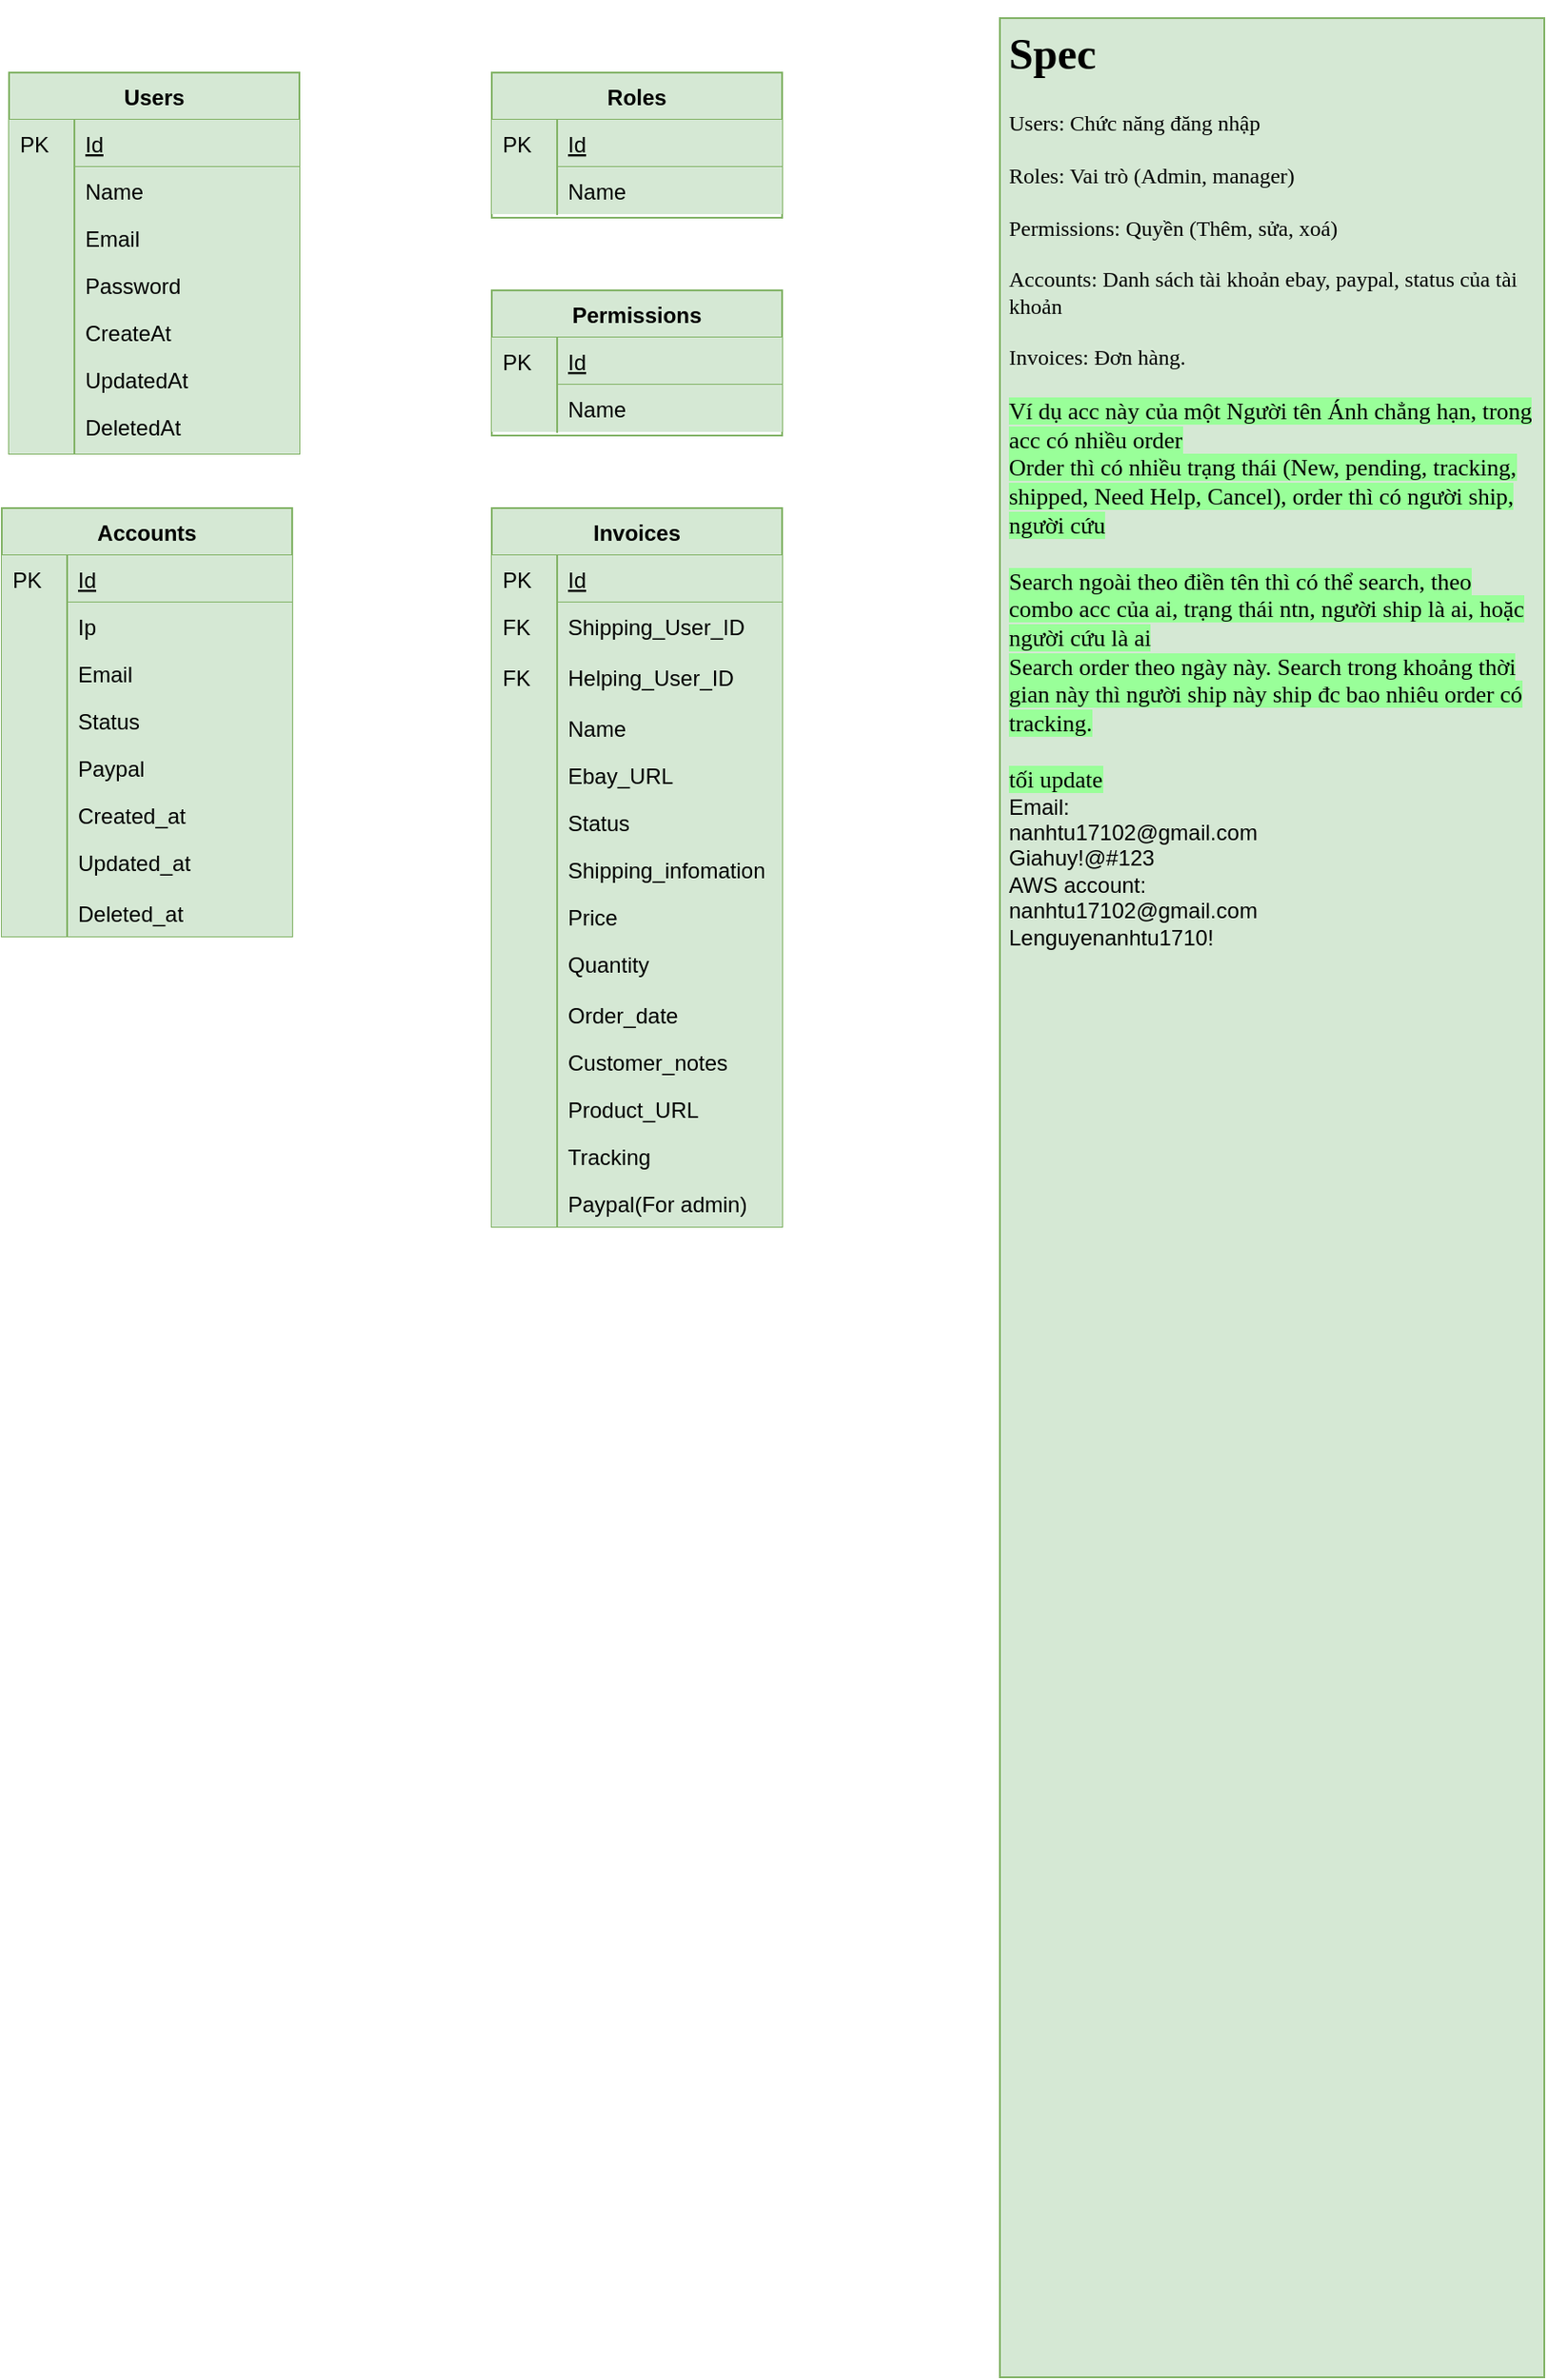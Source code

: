 <mxfile version="14.5.1" type="github">
  <diagram id="y0ZnOP137szRTd-gRZoK" name="Page-1">
    <mxGraphModel dx="946" dy="549" grid="1" gridSize="10" guides="1" tooltips="1" connect="1" arrows="1" fold="1" page="1" pageScale="1" pageWidth="850" pageHeight="1100" math="0" shadow="0">
      <root>
        <mxCell id="0" />
        <mxCell id="1" parent="0" />
        <mxCell id="boPJylaTcidCuEN8FEum-6" value="Users" style="swimlane;fontStyle=1;childLayout=stackLayout;horizontal=1;startSize=26;horizontalStack=0;resizeParent=1;resizeLast=0;collapsible=1;marginBottom=0;rounded=0;shadow=0;strokeWidth=1;fillColor=#d5e8d4;strokeColor=#82b366;" parent="1" vertex="1">
          <mxGeometry x="54" y="40" width="160" height="210" as="geometry">
            <mxRectangle x="260" y="80" width="160" height="26" as="alternateBounds" />
          </mxGeometry>
        </mxCell>
        <mxCell id="boPJylaTcidCuEN8FEum-7" value="Id" style="shape=partialRectangle;top=0;left=0;right=0;bottom=1;align=left;verticalAlign=top;fillColor=#d5e8d4;spacingLeft=40;spacingRight=4;overflow=hidden;rotatable=0;points=[[0,0.5],[1,0.5]];portConstraint=eastwest;dropTarget=0;rounded=0;shadow=0;strokeWidth=1;fontStyle=4;strokeColor=#82b366;" parent="boPJylaTcidCuEN8FEum-6" vertex="1">
          <mxGeometry y="26" width="160" height="26" as="geometry" />
        </mxCell>
        <mxCell id="boPJylaTcidCuEN8FEum-8" value="PK" style="shape=partialRectangle;top=0;left=0;bottom=0;fillColor=#d5e8d4;align=left;verticalAlign=top;spacingLeft=4;spacingRight=4;overflow=hidden;rotatable=0;points=[];portConstraint=eastwest;part=1;strokeColor=#82b366;" parent="boPJylaTcidCuEN8FEum-7" vertex="1" connectable="0">
          <mxGeometry width="36" height="26" as="geometry" />
        </mxCell>
        <mxCell id="boPJylaTcidCuEN8FEum-9" value="Name" style="shape=partialRectangle;top=0;left=0;right=0;bottom=0;align=left;verticalAlign=top;fillColor=#d5e8d4;spacingLeft=40;spacingRight=4;overflow=hidden;rotatable=0;points=[[0,0.5],[1,0.5]];portConstraint=eastwest;dropTarget=0;rounded=0;shadow=0;strokeWidth=1;strokeColor=#82b366;" parent="boPJylaTcidCuEN8FEum-6" vertex="1">
          <mxGeometry y="52" width="160" height="26" as="geometry" />
        </mxCell>
        <mxCell id="boPJylaTcidCuEN8FEum-10" value="" style="shape=partialRectangle;top=0;left=0;bottom=0;fillColor=#d5e8d4;align=left;verticalAlign=top;spacingLeft=4;spacingRight=4;overflow=hidden;rotatable=0;points=[];portConstraint=eastwest;part=1;strokeColor=#82b366;" parent="boPJylaTcidCuEN8FEum-9" vertex="1" connectable="0">
          <mxGeometry width="36" height="26" as="geometry" />
        </mxCell>
        <mxCell id="boPJylaTcidCuEN8FEum-11" value="Email" style="shape=partialRectangle;top=0;left=0;right=0;bottom=0;align=left;verticalAlign=top;fillColor=#d5e8d4;spacingLeft=40;spacingRight=4;overflow=hidden;rotatable=0;points=[[0,0.5],[1,0.5]];portConstraint=eastwest;dropTarget=0;rounded=0;shadow=0;strokeWidth=1;strokeColor=#82b366;" parent="boPJylaTcidCuEN8FEum-6" vertex="1">
          <mxGeometry y="78" width="160" height="26" as="geometry" />
        </mxCell>
        <mxCell id="boPJylaTcidCuEN8FEum-12" value="" style="shape=partialRectangle;top=0;left=0;bottom=0;fillColor=#d5e8d4;align=left;verticalAlign=top;spacingLeft=4;spacingRight=4;overflow=hidden;rotatable=0;points=[];portConstraint=eastwest;part=1;strokeColor=#82b366;" parent="boPJylaTcidCuEN8FEum-11" vertex="1" connectable="0">
          <mxGeometry width="36" height="26" as="geometry" />
        </mxCell>
        <mxCell id="boPJylaTcidCuEN8FEum-13" value="Password" style="shape=partialRectangle;top=0;left=0;right=0;bottom=0;align=left;verticalAlign=top;fillColor=#d5e8d4;spacingLeft=40;spacingRight=4;overflow=hidden;rotatable=0;points=[[0,0.5],[1,0.5]];portConstraint=eastwest;dropTarget=0;rounded=0;shadow=0;strokeWidth=1;strokeColor=#82b366;" parent="boPJylaTcidCuEN8FEum-6" vertex="1">
          <mxGeometry y="104" width="160" height="26" as="geometry" />
        </mxCell>
        <mxCell id="boPJylaTcidCuEN8FEum-14" value="" style="shape=partialRectangle;top=0;left=0;bottom=0;fillColor=#d5e8d4;align=left;verticalAlign=top;spacingLeft=4;spacingRight=4;overflow=hidden;rotatable=0;points=[];portConstraint=eastwest;part=1;strokeColor=#82b366;" parent="boPJylaTcidCuEN8FEum-13" vertex="1" connectable="0">
          <mxGeometry width="36" height="26" as="geometry" />
        </mxCell>
        <mxCell id="boPJylaTcidCuEN8FEum-15" value="CreateAt" style="shape=partialRectangle;top=0;left=0;right=0;bottom=0;align=left;verticalAlign=top;fillColor=#d5e8d4;spacingLeft=40;spacingRight=4;overflow=hidden;rotatable=0;points=[[0,0.5],[1,0.5]];portConstraint=eastwest;dropTarget=0;rounded=0;shadow=0;strokeWidth=1;strokeColor=#82b366;" parent="boPJylaTcidCuEN8FEum-6" vertex="1">
          <mxGeometry y="130" width="160" height="26" as="geometry" />
        </mxCell>
        <mxCell id="boPJylaTcidCuEN8FEum-16" value="" style="shape=partialRectangle;top=0;left=0;bottom=0;fillColor=#d5e8d4;align=left;verticalAlign=top;spacingLeft=4;spacingRight=4;overflow=hidden;rotatable=0;points=[];portConstraint=eastwest;part=1;strokeColor=#82b366;" parent="boPJylaTcidCuEN8FEum-15" vertex="1" connectable="0">
          <mxGeometry width="36" height="26" as="geometry" />
        </mxCell>
        <mxCell id="boPJylaTcidCuEN8FEum-17" value="UpdatedAt" style="shape=partialRectangle;top=0;left=0;right=0;bottom=0;align=left;verticalAlign=top;fillColor=#d5e8d4;spacingLeft=40;spacingRight=4;overflow=hidden;rotatable=0;points=[[0,0.5],[1,0.5]];portConstraint=eastwest;dropTarget=0;rounded=0;shadow=0;strokeWidth=1;strokeColor=#82b366;" parent="boPJylaTcidCuEN8FEum-6" vertex="1">
          <mxGeometry y="156" width="160" height="26" as="geometry" />
        </mxCell>
        <mxCell id="boPJylaTcidCuEN8FEum-18" value="" style="shape=partialRectangle;top=0;left=0;bottom=0;fillColor=#d5e8d4;align=left;verticalAlign=top;spacingLeft=4;spacingRight=4;overflow=hidden;rotatable=0;points=[];portConstraint=eastwest;part=1;strokeColor=#82b366;" parent="boPJylaTcidCuEN8FEum-17" vertex="1" connectable="0">
          <mxGeometry width="36" height="26" as="geometry" />
        </mxCell>
        <mxCell id="boPJylaTcidCuEN8FEum-19" value="DeletedAt" style="shape=partialRectangle;top=0;left=0;right=0;bottom=0;align=left;verticalAlign=top;fillColor=#d5e8d4;spacingLeft=40;spacingRight=4;overflow=hidden;rotatable=0;points=[[0,0.5],[1,0.5]];portConstraint=eastwest;dropTarget=0;rounded=0;shadow=0;strokeWidth=1;strokeColor=#82b366;" parent="boPJylaTcidCuEN8FEum-6" vertex="1">
          <mxGeometry y="182" width="160" height="28" as="geometry" />
        </mxCell>
        <mxCell id="boPJylaTcidCuEN8FEum-20" value="" style="shape=partialRectangle;top=0;left=0;bottom=0;fillColor=#d5e8d4;align=left;verticalAlign=top;spacingLeft=4;spacingRight=4;overflow=hidden;rotatable=0;points=[];portConstraint=eastwest;part=1;strokeColor=#82b366;" parent="boPJylaTcidCuEN8FEum-19" vertex="1" connectable="0">
          <mxGeometry width="36" height="28" as="geometry" />
        </mxCell>
        <mxCell id="boPJylaTcidCuEN8FEum-21" value="Roles" style="swimlane;fontStyle=1;childLayout=stackLayout;horizontal=1;startSize=26;horizontalStack=0;resizeParent=1;resizeLast=0;collapsible=1;marginBottom=0;rounded=0;shadow=0;strokeWidth=1;fillColor=#d5e8d4;strokeColor=#82b366;" parent="1" vertex="1">
          <mxGeometry x="320" y="40" width="160" height="80" as="geometry">
            <mxRectangle x="260" y="80" width="160" height="26" as="alternateBounds" />
          </mxGeometry>
        </mxCell>
        <mxCell id="boPJylaTcidCuEN8FEum-22" value="Id" style="shape=partialRectangle;top=0;left=0;right=0;bottom=1;align=left;verticalAlign=top;fillColor=#d5e8d4;spacingLeft=40;spacingRight=4;overflow=hidden;rotatable=0;points=[[0,0.5],[1,0.5]];portConstraint=eastwest;dropTarget=0;rounded=0;shadow=0;strokeWidth=1;fontStyle=4;strokeColor=#82b366;" parent="boPJylaTcidCuEN8FEum-21" vertex="1">
          <mxGeometry y="26" width="160" height="26" as="geometry" />
        </mxCell>
        <mxCell id="boPJylaTcidCuEN8FEum-23" value="PK" style="shape=partialRectangle;top=0;left=0;bottom=0;fillColor=#d5e8d4;align=left;verticalAlign=top;spacingLeft=4;spacingRight=4;overflow=hidden;rotatable=0;points=[];portConstraint=eastwest;part=1;strokeColor=#82b366;" parent="boPJylaTcidCuEN8FEum-22" vertex="1" connectable="0">
          <mxGeometry width="36" height="26" as="geometry" />
        </mxCell>
        <mxCell id="boPJylaTcidCuEN8FEum-24" value="Name" style="shape=partialRectangle;top=0;left=0;right=0;bottom=0;align=left;verticalAlign=top;fillColor=#d5e8d4;spacingLeft=40;spacingRight=4;overflow=hidden;rotatable=0;points=[[0,0.5],[1,0.5]];portConstraint=eastwest;dropTarget=0;rounded=0;shadow=0;strokeWidth=1;strokeColor=#82b366;" parent="boPJylaTcidCuEN8FEum-21" vertex="1">
          <mxGeometry y="52" width="160" height="26" as="geometry" />
        </mxCell>
        <mxCell id="boPJylaTcidCuEN8FEum-25" value="" style="shape=partialRectangle;top=0;left=0;bottom=0;fillColor=#d5e8d4;align=left;verticalAlign=top;spacingLeft=4;spacingRight=4;overflow=hidden;rotatable=0;points=[];portConstraint=eastwest;part=1;strokeColor=#82b366;" parent="boPJylaTcidCuEN8FEum-24" vertex="1" connectable="0">
          <mxGeometry width="36" height="26" as="geometry" />
        </mxCell>
        <mxCell id="boPJylaTcidCuEN8FEum-37" value="&lt;h1&gt;&lt;font face=&quot;Times New Roman&quot;&gt;Spec&lt;/font&gt;&lt;/h1&gt;&lt;div&gt;&lt;font face=&quot;Times New Roman&quot;&gt;Users: Chức năng đăng nhập&lt;br&gt;&lt;br&gt;Roles: Vai trò (Admin, manager)&lt;br&gt;&lt;br&gt;&lt;/font&gt;&lt;/div&gt;&lt;div&gt;&lt;font face=&quot;Times New Roman&quot;&gt;Permissions: Quyền (Thêm, sửa, xoá)&lt;br&gt;&lt;br&gt;Accounts: Danh sách tài khoản ebay, paypal, status của tài khoản&lt;br&gt;&lt;br&gt;Invoices: Đơn hàng.&lt;br&gt;&lt;br&gt;&lt;span style=&quot;font-size: 13px ; text-align: center ; background-color: rgb(153 , 255 , 153)&quot;&gt;Ví dụ acc này của một Người tên Ánh chẳng hạn, trong acc có nhiều order&lt;br&gt;Order thì có nhiều trạng thái (New, pending, tracking, shipped, Need Help, Cancel), order thì có người ship, người cứu&lt;br&gt;&lt;br&gt;Search ngoài theo điền tên thì có thể search, theo combo acc của ai, trạng thái ntn, người ship là ai, hoặc người cứu là ai&lt;br&gt;Search order theo ngày này. Search trong khoảng thời gian này thì người ship này ship đc bao nhiêu order có tracking.&lt;br&gt;&lt;br&gt;tối update&lt;br&gt;&lt;/span&gt;&lt;/font&gt;Email:&lt;br&gt;nanhtu17102@gmail.com&lt;br&gt;Giahuy!@#123&lt;br&gt;AWS account:&lt;br&gt;nanhtu17102@gmail.com&lt;br&gt;Lenguyenanhtu1710!&lt;br&gt;&lt;/div&gt;" style="text;html=1;strokeColor=#82b366;fillColor=#d5e8d4;spacing=5;spacingTop=-20;whiteSpace=wrap;overflow=hidden;rounded=0;" parent="1" vertex="1">
          <mxGeometry x="600" y="10" width="300" height="1300" as="geometry" />
        </mxCell>
        <mxCell id="boPJylaTcidCuEN8FEum-38" value="Permissions" style="swimlane;fontStyle=1;childLayout=stackLayout;horizontal=1;startSize=26;horizontalStack=0;resizeParent=1;resizeLast=0;collapsible=1;marginBottom=0;rounded=0;shadow=0;strokeWidth=1;fillColor=#d5e8d4;strokeColor=#82b366;" parent="1" vertex="1">
          <mxGeometry x="320" y="160" width="160" height="80" as="geometry">
            <mxRectangle x="260" y="80" width="160" height="26" as="alternateBounds" />
          </mxGeometry>
        </mxCell>
        <mxCell id="boPJylaTcidCuEN8FEum-39" value="Id" style="shape=partialRectangle;top=0;left=0;right=0;bottom=1;align=left;verticalAlign=top;fillColor=#d5e8d4;spacingLeft=40;spacingRight=4;overflow=hidden;rotatable=0;points=[[0,0.5],[1,0.5]];portConstraint=eastwest;dropTarget=0;rounded=0;shadow=0;strokeWidth=1;fontStyle=4;strokeColor=#82b366;" parent="boPJylaTcidCuEN8FEum-38" vertex="1">
          <mxGeometry y="26" width="160" height="26" as="geometry" />
        </mxCell>
        <mxCell id="boPJylaTcidCuEN8FEum-40" value="PK" style="shape=partialRectangle;top=0;left=0;bottom=0;fillColor=#d5e8d4;align=left;verticalAlign=top;spacingLeft=4;spacingRight=4;overflow=hidden;rotatable=0;points=[];portConstraint=eastwest;part=1;strokeColor=#82b366;" parent="boPJylaTcidCuEN8FEum-39" vertex="1" connectable="0">
          <mxGeometry width="36" height="26" as="geometry" />
        </mxCell>
        <mxCell id="boPJylaTcidCuEN8FEum-41" value="Name" style="shape=partialRectangle;top=0;left=0;right=0;bottom=0;align=left;verticalAlign=top;fillColor=#d5e8d4;spacingLeft=40;spacingRight=4;overflow=hidden;rotatable=0;points=[[0,0.5],[1,0.5]];portConstraint=eastwest;dropTarget=0;rounded=0;shadow=0;strokeWidth=1;strokeColor=#82b366;" parent="boPJylaTcidCuEN8FEum-38" vertex="1">
          <mxGeometry y="52" width="160" height="26" as="geometry" />
        </mxCell>
        <mxCell id="boPJylaTcidCuEN8FEum-42" value="" style="shape=partialRectangle;top=0;left=0;bottom=0;fillColor=#d5e8d4;align=left;verticalAlign=top;spacingLeft=4;spacingRight=4;overflow=hidden;rotatable=0;points=[];portConstraint=eastwest;part=1;strokeColor=#82b366;" parent="boPJylaTcidCuEN8FEum-41" vertex="1" connectable="0">
          <mxGeometry width="36" height="26" as="geometry" />
        </mxCell>
        <mxCell id="boPJylaTcidCuEN8FEum-43" value="Accounts" style="swimlane;fontStyle=1;childLayout=stackLayout;horizontal=1;startSize=26;horizontalStack=0;resizeParent=1;resizeLast=0;collapsible=1;marginBottom=0;rounded=0;shadow=0;strokeWidth=1;fillColor=#d5e8d4;strokeColor=#82b366;" parent="1" vertex="1">
          <mxGeometry x="50" y="280" width="160" height="236" as="geometry">
            <mxRectangle x="260" y="80" width="160" height="26" as="alternateBounds" />
          </mxGeometry>
        </mxCell>
        <mxCell id="boPJylaTcidCuEN8FEum-44" value="Id" style="shape=partialRectangle;top=0;left=0;right=0;bottom=1;align=left;verticalAlign=top;fillColor=#d5e8d4;spacingLeft=40;spacingRight=4;overflow=hidden;rotatable=0;points=[[0,0.5],[1,0.5]];portConstraint=eastwest;dropTarget=0;rounded=0;shadow=0;strokeWidth=1;fontStyle=4;strokeColor=#82b366;" parent="boPJylaTcidCuEN8FEum-43" vertex="1">
          <mxGeometry y="26" width="160" height="26" as="geometry" />
        </mxCell>
        <mxCell id="boPJylaTcidCuEN8FEum-45" value="PK" style="shape=partialRectangle;top=0;left=0;bottom=0;fillColor=#d5e8d4;align=left;verticalAlign=top;spacingLeft=4;spacingRight=4;overflow=hidden;rotatable=0;points=[];portConstraint=eastwest;part=1;strokeColor=#82b366;" parent="boPJylaTcidCuEN8FEum-44" vertex="1" connectable="0">
          <mxGeometry width="36" height="26" as="geometry" />
        </mxCell>
        <mxCell id="boPJylaTcidCuEN8FEum-46" value="Ip" style="shape=partialRectangle;top=0;left=0;right=0;bottom=0;align=left;verticalAlign=top;fillColor=#d5e8d4;spacingLeft=40;spacingRight=4;overflow=hidden;rotatable=0;points=[[0,0.5],[1,0.5]];portConstraint=eastwest;dropTarget=0;rounded=0;shadow=0;strokeWidth=1;strokeColor=#82b366;" parent="boPJylaTcidCuEN8FEum-43" vertex="1">
          <mxGeometry y="52" width="160" height="26" as="geometry" />
        </mxCell>
        <mxCell id="boPJylaTcidCuEN8FEum-47" value="" style="shape=partialRectangle;top=0;left=0;bottom=0;fillColor=#d5e8d4;align=left;verticalAlign=top;spacingLeft=4;spacingRight=4;overflow=hidden;rotatable=0;points=[];portConstraint=eastwest;part=1;strokeColor=#82b366;" parent="boPJylaTcidCuEN8FEum-46" vertex="1" connectable="0">
          <mxGeometry width="36" height="26" as="geometry" />
        </mxCell>
        <mxCell id="boPJylaTcidCuEN8FEum-48" value="Email" style="shape=partialRectangle;top=0;left=0;right=0;bottom=0;align=left;verticalAlign=top;fillColor=#d5e8d4;spacingLeft=40;spacingRight=4;overflow=hidden;rotatable=0;points=[[0,0.5],[1,0.5]];portConstraint=eastwest;dropTarget=0;rounded=0;shadow=0;strokeWidth=1;strokeColor=#82b366;" parent="boPJylaTcidCuEN8FEum-43" vertex="1">
          <mxGeometry y="78" width="160" height="26" as="geometry" />
        </mxCell>
        <mxCell id="boPJylaTcidCuEN8FEum-49" value="" style="shape=partialRectangle;top=0;left=0;bottom=0;fillColor=#d5e8d4;align=left;verticalAlign=top;spacingLeft=4;spacingRight=4;overflow=hidden;rotatable=0;points=[];portConstraint=eastwest;part=1;strokeColor=#82b366;" parent="boPJylaTcidCuEN8FEum-48" vertex="1" connectable="0">
          <mxGeometry width="36" height="26" as="geometry" />
        </mxCell>
        <mxCell id="boPJylaTcidCuEN8FEum-50" value="Status" style="shape=partialRectangle;top=0;left=0;right=0;bottom=0;align=left;verticalAlign=top;fillColor=#d5e8d4;spacingLeft=40;spacingRight=4;overflow=hidden;rotatable=0;points=[[0,0.5],[1,0.5]];portConstraint=eastwest;dropTarget=0;rounded=0;shadow=0;strokeWidth=1;strokeColor=#82b366;" parent="boPJylaTcidCuEN8FEum-43" vertex="1">
          <mxGeometry y="104" width="160" height="26" as="geometry" />
        </mxCell>
        <mxCell id="boPJylaTcidCuEN8FEum-51" value="" style="shape=partialRectangle;top=0;left=0;bottom=0;fillColor=#d5e8d4;align=left;verticalAlign=top;spacingLeft=4;spacingRight=4;overflow=hidden;rotatable=0;points=[];portConstraint=eastwest;part=1;strokeColor=#82b366;" parent="boPJylaTcidCuEN8FEum-50" vertex="1" connectable="0">
          <mxGeometry width="36" height="26" as="geometry" />
        </mxCell>
        <mxCell id="boPJylaTcidCuEN8FEum-52" value="Paypal" style="shape=partialRectangle;top=0;left=0;right=0;bottom=0;align=left;verticalAlign=top;fillColor=#d5e8d4;spacingLeft=40;spacingRight=4;overflow=hidden;rotatable=0;points=[[0,0.5],[1,0.5]];portConstraint=eastwest;dropTarget=0;rounded=0;shadow=0;strokeWidth=1;strokeColor=#82b366;" parent="boPJylaTcidCuEN8FEum-43" vertex="1">
          <mxGeometry y="130" width="160" height="26" as="geometry" />
        </mxCell>
        <mxCell id="boPJylaTcidCuEN8FEum-53" value="" style="shape=partialRectangle;top=0;left=0;bottom=0;fillColor=#d5e8d4;align=left;verticalAlign=top;spacingLeft=4;spacingRight=4;overflow=hidden;rotatable=0;points=[];portConstraint=eastwest;part=1;strokeColor=#82b366;" parent="boPJylaTcidCuEN8FEum-52" vertex="1" connectable="0">
          <mxGeometry width="36" height="26" as="geometry" />
        </mxCell>
        <mxCell id="boPJylaTcidCuEN8FEum-54" value="Created_at" style="shape=partialRectangle;top=0;left=0;right=0;bottom=0;align=left;verticalAlign=top;fillColor=#d5e8d4;spacingLeft=40;spacingRight=4;overflow=hidden;rotatable=0;points=[[0,0.5],[1,0.5]];portConstraint=eastwest;dropTarget=0;rounded=0;shadow=0;strokeWidth=1;strokeColor=#82b366;" parent="boPJylaTcidCuEN8FEum-43" vertex="1">
          <mxGeometry y="156" width="160" height="26" as="geometry" />
        </mxCell>
        <mxCell id="boPJylaTcidCuEN8FEum-55" value="" style="shape=partialRectangle;top=0;left=0;bottom=0;fillColor=#d5e8d4;align=left;verticalAlign=top;spacingLeft=4;spacingRight=4;overflow=hidden;rotatable=0;points=[];portConstraint=eastwest;part=1;strokeColor=#82b366;" parent="boPJylaTcidCuEN8FEum-54" vertex="1" connectable="0">
          <mxGeometry width="36" height="26" as="geometry" />
        </mxCell>
        <mxCell id="boPJylaTcidCuEN8FEum-56" value="Updated_at" style="shape=partialRectangle;top=0;left=0;right=0;bottom=0;align=left;verticalAlign=top;fillColor=#d5e8d4;spacingLeft=40;spacingRight=4;overflow=hidden;rotatable=0;points=[[0,0.5],[1,0.5]];portConstraint=eastwest;dropTarget=0;rounded=0;shadow=0;strokeWidth=1;strokeColor=#82b366;" parent="boPJylaTcidCuEN8FEum-43" vertex="1">
          <mxGeometry y="182" width="160" height="28" as="geometry" />
        </mxCell>
        <mxCell id="boPJylaTcidCuEN8FEum-57" value="" style="shape=partialRectangle;top=0;left=0;bottom=0;fillColor=#d5e8d4;align=left;verticalAlign=top;spacingLeft=4;spacingRight=4;overflow=hidden;rotatable=0;points=[];portConstraint=eastwest;part=1;strokeColor=#82b366;" parent="boPJylaTcidCuEN8FEum-56" vertex="1" connectable="0">
          <mxGeometry width="36" height="28" as="geometry" />
        </mxCell>
        <mxCell id="r5H1ifJNaRZj2MKZkOvh-1" value="Deleted_at" style="shape=partialRectangle;top=0;left=0;right=0;bottom=0;align=left;verticalAlign=top;fillColor=#d5e8d4;spacingLeft=40;spacingRight=4;overflow=hidden;rotatable=0;points=[[0,0.5],[1,0.5]];portConstraint=eastwest;dropTarget=0;rounded=0;shadow=0;strokeWidth=1;strokeColor=#82b366;" vertex="1" parent="boPJylaTcidCuEN8FEum-43">
          <mxGeometry y="210" width="160" height="26" as="geometry" />
        </mxCell>
        <mxCell id="r5H1ifJNaRZj2MKZkOvh-2" value="" style="shape=partialRectangle;top=0;left=0;bottom=0;fillColor=#d5e8d4;align=left;verticalAlign=top;spacingLeft=4;spacingRight=4;overflow=hidden;rotatable=0;points=[];portConstraint=eastwest;part=1;strokeColor=#82b366;" vertex="1" connectable="0" parent="r5H1ifJNaRZj2MKZkOvh-1">
          <mxGeometry width="36" height="26" as="geometry" />
        </mxCell>
        <mxCell id="r5H1ifJNaRZj2MKZkOvh-3" value="Invoices" style="swimlane;fontStyle=1;childLayout=stackLayout;horizontal=1;startSize=26;horizontalStack=0;resizeParent=1;resizeLast=0;collapsible=1;marginBottom=0;rounded=0;shadow=0;strokeWidth=1;fillColor=#d5e8d4;strokeColor=#82b366;" vertex="1" parent="1">
          <mxGeometry x="320" y="280" width="160" height="396" as="geometry">
            <mxRectangle x="260" y="80" width="160" height="26" as="alternateBounds" />
          </mxGeometry>
        </mxCell>
        <mxCell id="r5H1ifJNaRZj2MKZkOvh-4" value="Id" style="shape=partialRectangle;top=0;left=0;right=0;bottom=1;align=left;verticalAlign=top;fillColor=#d5e8d4;spacingLeft=40;spacingRight=4;overflow=hidden;rotatable=0;points=[[0,0.5],[1,0.5]];portConstraint=eastwest;dropTarget=0;rounded=0;shadow=0;strokeWidth=1;fontStyle=4;strokeColor=#82b366;" vertex="1" parent="r5H1ifJNaRZj2MKZkOvh-3">
          <mxGeometry y="26" width="160" height="26" as="geometry" />
        </mxCell>
        <mxCell id="r5H1ifJNaRZj2MKZkOvh-5" value="PK" style="shape=partialRectangle;top=0;left=0;bottom=0;fillColor=#d5e8d4;align=left;verticalAlign=top;spacingLeft=4;spacingRight=4;overflow=hidden;rotatable=0;points=[];portConstraint=eastwest;part=1;strokeColor=#82b366;" vertex="1" connectable="0" parent="r5H1ifJNaRZj2MKZkOvh-4">
          <mxGeometry width="36" height="26" as="geometry" />
        </mxCell>
        <mxCell id="r5H1ifJNaRZj2MKZkOvh-20" value="Shipping_User_ID" style="shape=partialRectangle;top=0;left=0;right=0;bottom=0;align=left;verticalAlign=top;fillColor=#d5e8d4;spacingLeft=40;spacingRight=4;overflow=hidden;rotatable=0;points=[[0,0.5],[1,0.5]];portConstraint=eastwest;dropTarget=0;rounded=0;shadow=0;strokeWidth=1;strokeColor=#82b366;" vertex="1" parent="r5H1ifJNaRZj2MKZkOvh-3">
          <mxGeometry y="52" width="160" height="28" as="geometry" />
        </mxCell>
        <mxCell id="r5H1ifJNaRZj2MKZkOvh-21" value="FK" style="shape=partialRectangle;top=0;left=0;bottom=0;fillColor=#d5e8d4;align=left;verticalAlign=top;spacingLeft=4;spacingRight=4;overflow=hidden;rotatable=0;points=[];portConstraint=eastwest;part=1;strokeColor=#82b366;" vertex="1" connectable="0" parent="r5H1ifJNaRZj2MKZkOvh-20">
          <mxGeometry width="36" height="28" as="geometry" />
        </mxCell>
        <mxCell id="r5H1ifJNaRZj2MKZkOvh-24" value="Helping_User_ID" style="shape=partialRectangle;top=0;left=0;right=0;bottom=0;align=left;verticalAlign=top;fillColor=#d5e8d4;spacingLeft=40;spacingRight=4;overflow=hidden;rotatable=0;points=[[0,0.5],[1,0.5]];portConstraint=eastwest;dropTarget=0;rounded=0;shadow=0;strokeWidth=1;strokeColor=#82b366;" vertex="1" parent="r5H1ifJNaRZj2MKZkOvh-3">
          <mxGeometry y="80" width="160" height="28" as="geometry" />
        </mxCell>
        <mxCell id="r5H1ifJNaRZj2MKZkOvh-25" value="FK" style="shape=partialRectangle;top=0;left=0;bottom=0;fillColor=#d5e8d4;align=left;verticalAlign=top;spacingLeft=4;spacingRight=4;overflow=hidden;rotatable=0;points=[];portConstraint=eastwest;part=1;strokeColor=#82b366;" vertex="1" connectable="0" parent="r5H1ifJNaRZj2MKZkOvh-24">
          <mxGeometry width="36" height="28" as="geometry" />
        </mxCell>
        <mxCell id="r5H1ifJNaRZj2MKZkOvh-6" value="Name" style="shape=partialRectangle;top=0;left=0;right=0;bottom=0;align=left;verticalAlign=top;fillColor=#d5e8d4;spacingLeft=40;spacingRight=4;overflow=hidden;rotatable=0;points=[[0,0.5],[1,0.5]];portConstraint=eastwest;dropTarget=0;rounded=0;shadow=0;strokeWidth=1;strokeColor=#82b366;" vertex="1" parent="r5H1ifJNaRZj2MKZkOvh-3">
          <mxGeometry y="108" width="160" height="26" as="geometry" />
        </mxCell>
        <mxCell id="r5H1ifJNaRZj2MKZkOvh-7" value="" style="shape=partialRectangle;top=0;left=0;bottom=0;fillColor=#d5e8d4;align=left;verticalAlign=top;spacingLeft=4;spacingRight=4;overflow=hidden;rotatable=0;points=[];portConstraint=eastwest;part=1;strokeColor=#82b366;" vertex="1" connectable="0" parent="r5H1ifJNaRZj2MKZkOvh-6">
          <mxGeometry width="36" height="26" as="geometry" />
        </mxCell>
        <mxCell id="r5H1ifJNaRZj2MKZkOvh-8" value="Ebay_URL" style="shape=partialRectangle;top=0;left=0;right=0;bottom=0;align=left;verticalAlign=top;fillColor=#d5e8d4;spacingLeft=40;spacingRight=4;overflow=hidden;rotatable=0;points=[[0,0.5],[1,0.5]];portConstraint=eastwest;dropTarget=0;rounded=0;shadow=0;strokeWidth=1;strokeColor=#82b366;" vertex="1" parent="r5H1ifJNaRZj2MKZkOvh-3">
          <mxGeometry y="134" width="160" height="26" as="geometry" />
        </mxCell>
        <mxCell id="r5H1ifJNaRZj2MKZkOvh-9" value="" style="shape=partialRectangle;top=0;left=0;bottom=0;fillColor=#d5e8d4;align=left;verticalAlign=top;spacingLeft=4;spacingRight=4;overflow=hidden;rotatable=0;points=[];portConstraint=eastwest;part=1;strokeColor=#82b366;" vertex="1" connectable="0" parent="r5H1ifJNaRZj2MKZkOvh-8">
          <mxGeometry width="36" height="26" as="geometry" />
        </mxCell>
        <mxCell id="r5H1ifJNaRZj2MKZkOvh-10" value="Status" style="shape=partialRectangle;top=0;left=0;right=0;bottom=0;align=left;verticalAlign=top;fillColor=#d5e8d4;spacingLeft=40;spacingRight=4;overflow=hidden;rotatable=0;points=[[0,0.5],[1,0.5]];portConstraint=eastwest;dropTarget=0;rounded=0;shadow=0;strokeWidth=1;strokeColor=#82b366;" vertex="1" parent="r5H1ifJNaRZj2MKZkOvh-3">
          <mxGeometry y="160" width="160" height="26" as="geometry" />
        </mxCell>
        <mxCell id="r5H1ifJNaRZj2MKZkOvh-11" value="" style="shape=partialRectangle;top=0;left=0;bottom=0;fillColor=#d5e8d4;align=left;verticalAlign=top;spacingLeft=4;spacingRight=4;overflow=hidden;rotatable=0;points=[];portConstraint=eastwest;part=1;strokeColor=#82b366;" vertex="1" connectable="0" parent="r5H1ifJNaRZj2MKZkOvh-10">
          <mxGeometry width="36" height="26" as="geometry" />
        </mxCell>
        <mxCell id="r5H1ifJNaRZj2MKZkOvh-12" value="Shipping_infomation" style="shape=partialRectangle;top=0;left=0;right=0;bottom=0;align=left;verticalAlign=top;fillColor=#d5e8d4;spacingLeft=40;spacingRight=4;overflow=hidden;rotatable=0;points=[[0,0.5],[1,0.5]];portConstraint=eastwest;dropTarget=0;rounded=0;shadow=0;strokeWidth=1;strokeColor=#82b366;" vertex="1" parent="r5H1ifJNaRZj2MKZkOvh-3">
          <mxGeometry y="186" width="160" height="26" as="geometry" />
        </mxCell>
        <mxCell id="r5H1ifJNaRZj2MKZkOvh-13" value="" style="shape=partialRectangle;top=0;left=0;bottom=0;fillColor=#d5e8d4;align=left;verticalAlign=top;spacingLeft=4;spacingRight=4;overflow=hidden;rotatable=0;points=[];portConstraint=eastwest;part=1;strokeColor=#82b366;" vertex="1" connectable="0" parent="r5H1ifJNaRZj2MKZkOvh-12">
          <mxGeometry width="36" height="26" as="geometry" />
        </mxCell>
        <mxCell id="r5H1ifJNaRZj2MKZkOvh-14" value="Price" style="shape=partialRectangle;top=0;left=0;right=0;bottom=0;align=left;verticalAlign=top;fillColor=#d5e8d4;spacingLeft=40;spacingRight=4;overflow=hidden;rotatable=0;points=[[0,0.5],[1,0.5]];portConstraint=eastwest;dropTarget=0;rounded=0;shadow=0;strokeWidth=1;strokeColor=#82b366;" vertex="1" parent="r5H1ifJNaRZj2MKZkOvh-3">
          <mxGeometry y="212" width="160" height="26" as="geometry" />
        </mxCell>
        <mxCell id="r5H1ifJNaRZj2MKZkOvh-15" value="" style="shape=partialRectangle;top=0;left=0;bottom=0;fillColor=#d5e8d4;align=left;verticalAlign=top;spacingLeft=4;spacingRight=4;overflow=hidden;rotatable=0;points=[];portConstraint=eastwest;part=1;strokeColor=#82b366;" vertex="1" connectable="0" parent="r5H1ifJNaRZj2MKZkOvh-14">
          <mxGeometry width="36" height="26" as="geometry" />
        </mxCell>
        <mxCell id="r5H1ifJNaRZj2MKZkOvh-16" value="Quantity" style="shape=partialRectangle;top=0;left=0;right=0;bottom=0;align=left;verticalAlign=top;fillColor=#d5e8d4;spacingLeft=40;spacingRight=4;overflow=hidden;rotatable=0;points=[[0,0.5],[1,0.5]];portConstraint=eastwest;dropTarget=0;rounded=0;shadow=0;strokeWidth=1;strokeColor=#82b366;" vertex="1" parent="r5H1ifJNaRZj2MKZkOvh-3">
          <mxGeometry y="238" width="160" height="28" as="geometry" />
        </mxCell>
        <mxCell id="r5H1ifJNaRZj2MKZkOvh-17" value="" style="shape=partialRectangle;top=0;left=0;bottom=0;fillColor=#d5e8d4;align=left;verticalAlign=top;spacingLeft=4;spacingRight=4;overflow=hidden;rotatable=0;points=[];portConstraint=eastwest;part=1;strokeColor=#82b366;" vertex="1" connectable="0" parent="r5H1ifJNaRZj2MKZkOvh-16">
          <mxGeometry width="36" height="28" as="geometry" />
        </mxCell>
        <mxCell id="r5H1ifJNaRZj2MKZkOvh-18" value="Order_date" style="shape=partialRectangle;top=0;left=0;right=0;bottom=0;align=left;verticalAlign=top;fillColor=#d5e8d4;spacingLeft=40;spacingRight=4;overflow=hidden;rotatable=0;points=[[0,0.5],[1,0.5]];portConstraint=eastwest;dropTarget=0;rounded=0;shadow=0;strokeWidth=1;strokeColor=#82b366;" vertex="1" parent="r5H1ifJNaRZj2MKZkOvh-3">
          <mxGeometry y="266" width="160" height="26" as="geometry" />
        </mxCell>
        <mxCell id="r5H1ifJNaRZj2MKZkOvh-19" value="" style="shape=partialRectangle;top=0;left=0;bottom=0;fillColor=#d5e8d4;align=left;verticalAlign=top;spacingLeft=4;spacingRight=4;overflow=hidden;rotatable=0;points=[];portConstraint=eastwest;part=1;strokeColor=#82b366;" vertex="1" connectable="0" parent="r5H1ifJNaRZj2MKZkOvh-18">
          <mxGeometry width="36" height="26" as="geometry" />
        </mxCell>
        <mxCell id="r5H1ifJNaRZj2MKZkOvh-26" value="Customer_notes" style="shape=partialRectangle;top=0;left=0;right=0;bottom=0;align=left;verticalAlign=top;fillColor=#d5e8d4;spacingLeft=40;spacingRight=4;overflow=hidden;rotatable=0;points=[[0,0.5],[1,0.5]];portConstraint=eastwest;dropTarget=0;rounded=0;shadow=0;strokeWidth=1;strokeColor=#82b366;" vertex="1" parent="r5H1ifJNaRZj2MKZkOvh-3">
          <mxGeometry y="292" width="160" height="26" as="geometry" />
        </mxCell>
        <mxCell id="r5H1ifJNaRZj2MKZkOvh-27" value="" style="shape=partialRectangle;top=0;left=0;bottom=0;fillColor=#d5e8d4;align=left;verticalAlign=top;spacingLeft=4;spacingRight=4;overflow=hidden;rotatable=0;points=[];portConstraint=eastwest;part=1;strokeColor=#82b366;" vertex="1" connectable="0" parent="r5H1ifJNaRZj2MKZkOvh-26">
          <mxGeometry width="36" height="26" as="geometry" />
        </mxCell>
        <mxCell id="r5H1ifJNaRZj2MKZkOvh-28" value="Product_URL" style="shape=partialRectangle;top=0;left=0;right=0;bottom=0;align=left;verticalAlign=top;fillColor=#d5e8d4;spacingLeft=40;spacingRight=4;overflow=hidden;rotatable=0;points=[[0,0.5],[1,0.5]];portConstraint=eastwest;dropTarget=0;rounded=0;shadow=0;strokeWidth=1;strokeColor=#82b366;" vertex="1" parent="r5H1ifJNaRZj2MKZkOvh-3">
          <mxGeometry y="318" width="160" height="26" as="geometry" />
        </mxCell>
        <mxCell id="r5H1ifJNaRZj2MKZkOvh-29" value="" style="shape=partialRectangle;top=0;left=0;bottom=0;fillColor=#d5e8d4;align=left;verticalAlign=top;spacingLeft=4;spacingRight=4;overflow=hidden;rotatable=0;points=[];portConstraint=eastwest;part=1;strokeColor=#82b366;" vertex="1" connectable="0" parent="r5H1ifJNaRZj2MKZkOvh-28">
          <mxGeometry width="36" height="26" as="geometry" />
        </mxCell>
        <mxCell id="r5H1ifJNaRZj2MKZkOvh-30" value="Tracking" style="shape=partialRectangle;top=0;left=0;right=0;bottom=0;align=left;verticalAlign=top;fillColor=#d5e8d4;spacingLeft=40;spacingRight=4;overflow=hidden;rotatable=0;points=[[0,0.5],[1,0.5]];portConstraint=eastwest;dropTarget=0;rounded=0;shadow=0;strokeWidth=1;strokeColor=#82b366;" vertex="1" parent="r5H1ifJNaRZj2MKZkOvh-3">
          <mxGeometry y="344" width="160" height="26" as="geometry" />
        </mxCell>
        <mxCell id="r5H1ifJNaRZj2MKZkOvh-31" value="" style="shape=partialRectangle;top=0;left=0;bottom=0;fillColor=#d5e8d4;align=left;verticalAlign=top;spacingLeft=4;spacingRight=4;overflow=hidden;rotatable=0;points=[];portConstraint=eastwest;part=1;strokeColor=#82b366;" vertex="1" connectable="0" parent="r5H1ifJNaRZj2MKZkOvh-30">
          <mxGeometry width="36" height="26" as="geometry" />
        </mxCell>
        <mxCell id="r5H1ifJNaRZj2MKZkOvh-32" value="Paypal(For admin)" style="shape=partialRectangle;top=0;left=0;right=0;bottom=0;align=left;verticalAlign=top;fillColor=#d5e8d4;spacingLeft=40;spacingRight=4;overflow=hidden;rotatable=0;points=[[0,0.5],[1,0.5]];portConstraint=eastwest;dropTarget=0;rounded=0;shadow=0;strokeWidth=1;strokeColor=#82b366;" vertex="1" parent="r5H1ifJNaRZj2MKZkOvh-3">
          <mxGeometry y="370" width="160" height="26" as="geometry" />
        </mxCell>
        <mxCell id="r5H1ifJNaRZj2MKZkOvh-33" value="" style="shape=partialRectangle;top=0;left=0;bottom=0;fillColor=#d5e8d4;align=left;verticalAlign=top;spacingLeft=4;spacingRight=4;overflow=hidden;rotatable=0;points=[];portConstraint=eastwest;part=1;strokeColor=#82b366;" vertex="1" connectable="0" parent="r5H1ifJNaRZj2MKZkOvh-32">
          <mxGeometry width="36" height="26" as="geometry" />
        </mxCell>
      </root>
    </mxGraphModel>
  </diagram>
</mxfile>

